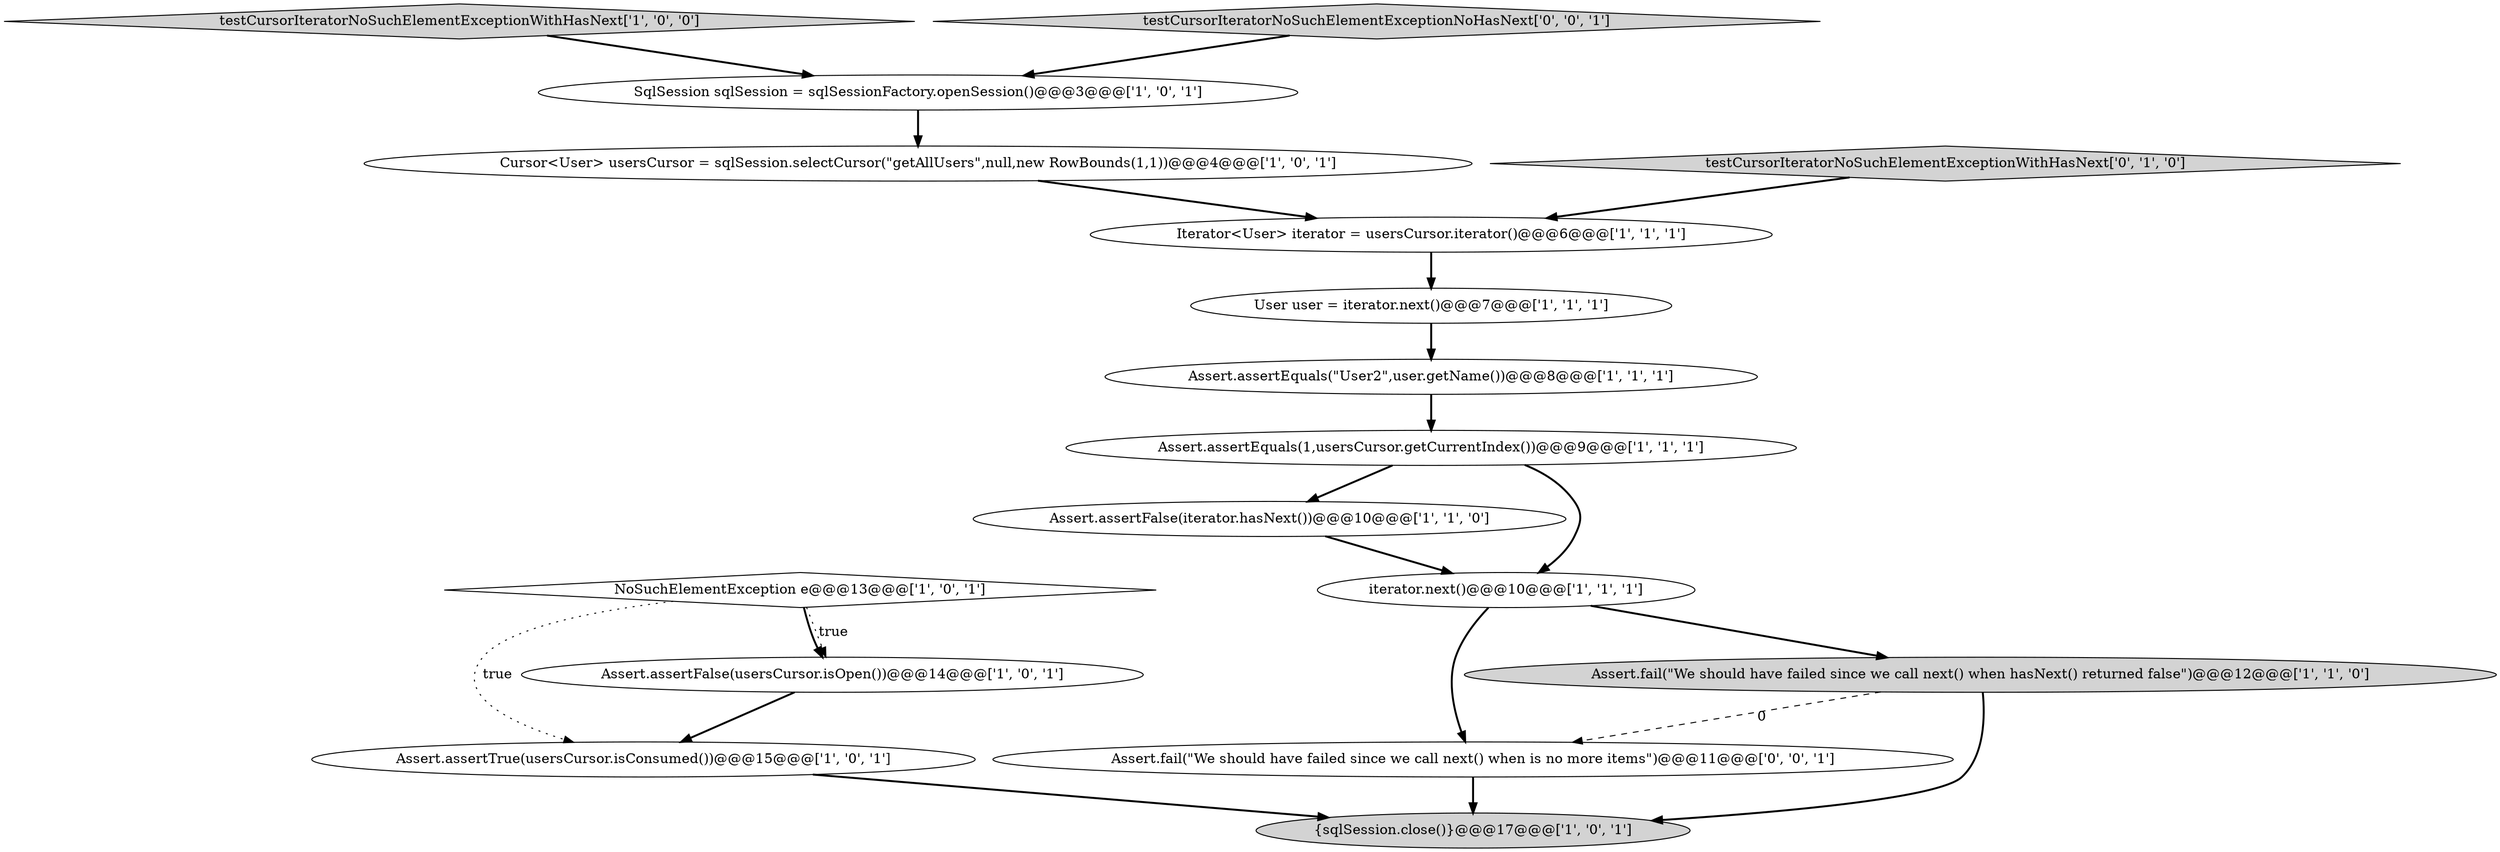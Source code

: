 digraph {
16 [style = filled, label = "Assert.fail(\"We should have failed since we call next() when is no more items\")@@@11@@@['0', '0', '1']", fillcolor = white, shape = ellipse image = "AAA0AAABBB3BBB"];
12 [style = filled, label = "Assert.assertTrue(usersCursor.isConsumed())@@@15@@@['1', '0', '1']", fillcolor = white, shape = ellipse image = "AAA0AAABBB1BBB"];
3 [style = filled, label = "Cursor<User> usersCursor = sqlSession.selectCursor(\"getAllUsers\",null,new RowBounds(1,1))@@@4@@@['1', '0', '1']", fillcolor = white, shape = ellipse image = "AAA0AAABBB1BBB"];
4 [style = filled, label = "Assert.assertFalse(iterator.hasNext())@@@10@@@['1', '1', '0']", fillcolor = white, shape = ellipse image = "AAA0AAABBB1BBB"];
0 [style = filled, label = "iterator.next()@@@10@@@['1', '1', '1']", fillcolor = white, shape = ellipse image = "AAA0AAABBB1BBB"];
7 [style = filled, label = "testCursorIteratorNoSuchElementExceptionWithHasNext['1', '0', '0']", fillcolor = lightgray, shape = diamond image = "AAA0AAABBB1BBB"];
11 [style = filled, label = "SqlSession sqlSession = sqlSessionFactory.openSession()@@@3@@@['1', '0', '1']", fillcolor = white, shape = ellipse image = "AAA0AAABBB1BBB"];
15 [style = filled, label = "testCursorIteratorNoSuchElementExceptionNoHasNext['0', '0', '1']", fillcolor = lightgray, shape = diamond image = "AAA0AAABBB3BBB"];
1 [style = filled, label = "NoSuchElementException e@@@13@@@['1', '0', '1']", fillcolor = white, shape = diamond image = "AAA0AAABBB1BBB"];
2 [style = filled, label = "Assert.fail(\"We should have failed since we call next() when hasNext() returned false\")@@@12@@@['1', '1', '0']", fillcolor = lightgray, shape = ellipse image = "AAA0AAABBB1BBB"];
8 [style = filled, label = "User user = iterator.next()@@@7@@@['1', '1', '1']", fillcolor = white, shape = ellipse image = "AAA0AAABBB1BBB"];
10 [style = filled, label = "Assert.assertEquals(1,usersCursor.getCurrentIndex())@@@9@@@['1', '1', '1']", fillcolor = white, shape = ellipse image = "AAA0AAABBB1BBB"];
5 [style = filled, label = "Assert.assertEquals(\"User2\",user.getName())@@@8@@@['1', '1', '1']", fillcolor = white, shape = ellipse image = "AAA0AAABBB1BBB"];
14 [style = filled, label = "testCursorIteratorNoSuchElementExceptionWithHasNext['0', '1', '0']", fillcolor = lightgray, shape = diamond image = "AAA0AAABBB2BBB"];
9 [style = filled, label = "Iterator<User> iterator = usersCursor.iterator()@@@6@@@['1', '1', '1']", fillcolor = white, shape = ellipse image = "AAA0AAABBB1BBB"];
13 [style = filled, label = "{sqlSession.close()}@@@17@@@['1', '0', '1']", fillcolor = lightgray, shape = ellipse image = "AAA0AAABBB1BBB"];
6 [style = filled, label = "Assert.assertFalse(usersCursor.isOpen())@@@14@@@['1', '0', '1']", fillcolor = white, shape = ellipse image = "AAA0AAABBB1BBB"];
5->10 [style = bold, label=""];
0->16 [style = bold, label=""];
16->13 [style = bold, label=""];
7->11 [style = bold, label=""];
0->2 [style = bold, label=""];
9->8 [style = bold, label=""];
4->0 [style = bold, label=""];
2->13 [style = bold, label=""];
3->9 [style = bold, label=""];
12->13 [style = bold, label=""];
1->6 [style = bold, label=""];
15->11 [style = bold, label=""];
8->5 [style = bold, label=""];
11->3 [style = bold, label=""];
2->16 [style = dashed, label="0"];
1->12 [style = dotted, label="true"];
10->0 [style = bold, label=""];
10->4 [style = bold, label=""];
1->6 [style = dotted, label="true"];
14->9 [style = bold, label=""];
6->12 [style = bold, label=""];
}
